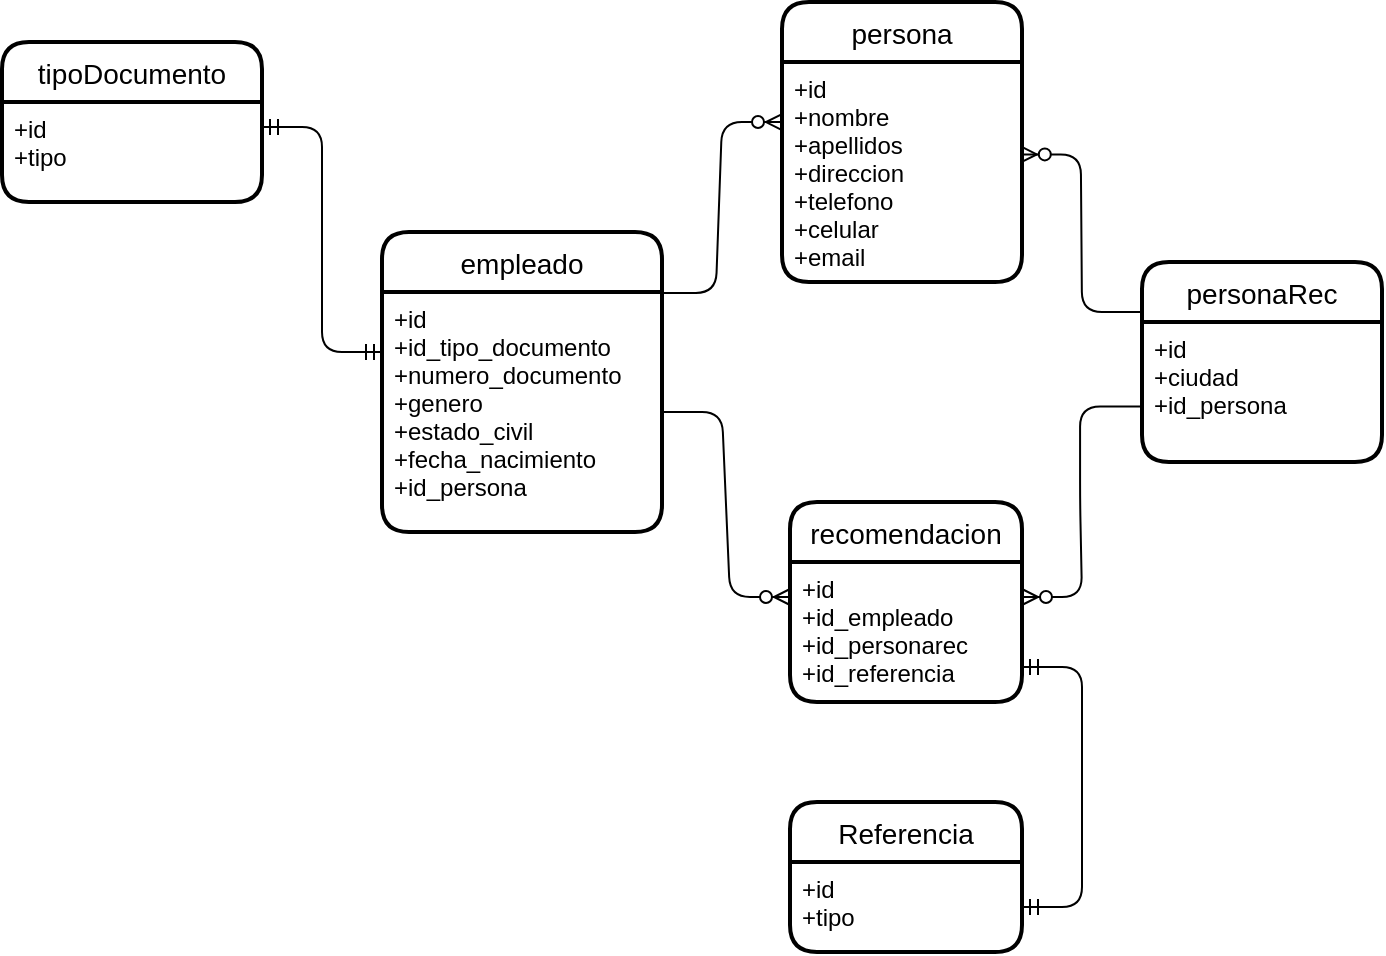 <mxfile version="14.9.3" type="device"><diagram id="mXrS1bWBonxSjBd5YaG2" name="Page-1"><mxGraphModel dx="1035" dy="552" grid="1" gridSize="10" guides="1" tooltips="1" connect="1" arrows="1" fold="1" page="1" pageScale="1" pageWidth="827" pageHeight="1169" math="0" shadow="0"><root><mxCell id="0"/><mxCell id="1" parent="0"/><mxCell id="XEVsGi7ddhpexTijTXXy-1" value="persona" style="swimlane;childLayout=stackLayout;horizontal=1;startSize=30;horizontalStack=0;rounded=1;fontSize=14;fontStyle=0;strokeWidth=2;resizeParent=0;resizeLast=1;shadow=0;dashed=0;align=center;" parent="1" vertex="1"><mxGeometry x="440" y="100" width="120" height="140" as="geometry"/></mxCell><mxCell id="XEVsGi7ddhpexTijTXXy-2" value="+id&#10;+nombre&#10;+apellidos&#10;+direccion&#10;+telefono&#10;+celular&#10;+email" style="align=left;strokeColor=none;fillColor=none;spacingLeft=4;fontSize=12;verticalAlign=top;resizable=0;rotatable=0;part=1;" parent="XEVsGi7ddhpexTijTXXy-1" vertex="1"><mxGeometry y="30" width="120" height="110" as="geometry"/></mxCell><mxCell id="XEVsGi7ddhpexTijTXXy-3" value="empleado" style="swimlane;childLayout=stackLayout;horizontal=1;startSize=30;horizontalStack=0;rounded=1;fontSize=14;fontStyle=0;strokeWidth=2;resizeParent=0;resizeLast=1;shadow=0;dashed=0;align=center;" parent="1" vertex="1"><mxGeometry x="240" y="215" width="140" height="150" as="geometry"/></mxCell><mxCell id="XEVsGi7ddhpexTijTXXy-4" value="+id&#10;+id_tipo_documento&#10;+numero_documento&#10;+genero&#10;+estado_civil&#10;+fecha_nacimiento&#10;+id_persona&#10;" style="align=left;strokeColor=none;fillColor=none;spacingLeft=4;fontSize=12;verticalAlign=top;resizable=0;rotatable=0;part=1;" parent="XEVsGi7ddhpexTijTXXy-3" vertex="1"><mxGeometry y="30" width="140" height="120" as="geometry"/></mxCell><mxCell id="XEVsGi7ddhpexTijTXXy-5" value="personaRec" style="swimlane;childLayout=stackLayout;horizontal=1;startSize=30;horizontalStack=0;rounded=1;fontSize=14;fontStyle=0;strokeWidth=2;resizeParent=0;resizeLast=1;shadow=0;dashed=0;align=center;" parent="1" vertex="1"><mxGeometry x="620" y="230" width="120" height="100" as="geometry"/></mxCell><mxCell id="XEVsGi7ddhpexTijTXXy-6" value="+id&#10;+ciudad&#10;+id_persona" style="align=left;strokeColor=none;fillColor=none;spacingLeft=4;fontSize=12;verticalAlign=top;resizable=0;rotatable=0;part=1;" parent="XEVsGi7ddhpexTijTXXy-5" vertex="1"><mxGeometry y="30" width="120" height="70" as="geometry"/></mxCell><mxCell id="XEVsGi7ddhpexTijTXXy-8" value="" style="edgeStyle=entityRelationEdgeStyle;fontSize=12;html=1;endArrow=ERzeroToMany;endFill=1;exitX=0.978;exitY=0.203;exitDx=0;exitDy=0;exitPerimeter=0;entryX=0;entryY=0.273;entryDx=0;entryDy=0;entryPerimeter=0;" parent="1" source="XEVsGi7ddhpexTijTXXy-3" target="XEVsGi7ddhpexTijTXXy-2" edge="1"><mxGeometry width="100" height="100" relative="1" as="geometry"><mxPoint x="490" y="400" as="sourcePoint"/><mxPoint x="590" y="300" as="targetPoint"/></mxGeometry></mxCell><mxCell id="XEVsGi7ddhpexTijTXXy-9" value="" style="edgeStyle=entityRelationEdgeStyle;fontSize=12;html=1;endArrow=ERzeroToMany;endFill=1;exitX=0;exitY=0.25;exitDx=0;exitDy=0;entryX=0.995;entryY=0.42;entryDx=0;entryDy=0;entryPerimeter=0;" parent="1" source="XEVsGi7ddhpexTijTXXy-5" target="XEVsGi7ddhpexTijTXXy-2" edge="1"><mxGeometry width="100" height="100" relative="1" as="geometry"><mxPoint x="490" y="400" as="sourcePoint"/><mxPoint x="600" y="150" as="targetPoint"/></mxGeometry></mxCell><mxCell id="XEVsGi7ddhpexTijTXXy-10" value="recomendacion" style="swimlane;childLayout=stackLayout;horizontal=1;startSize=30;horizontalStack=0;rounded=1;fontSize=14;fontStyle=0;strokeWidth=2;resizeParent=0;resizeLast=1;shadow=0;dashed=0;align=center;" parent="1" vertex="1"><mxGeometry x="444" y="350" width="116" height="100" as="geometry"/></mxCell><mxCell id="XEVsGi7ddhpexTijTXXy-11" value="+id&#10;+id_empleado&#10;+id_personarec&#10;+id_referencia" style="align=left;strokeColor=none;fillColor=none;spacingLeft=4;fontSize=12;verticalAlign=top;resizable=0;rotatable=0;part=1;" parent="XEVsGi7ddhpexTijTXXy-10" vertex="1"><mxGeometry y="30" width="116" height="70" as="geometry"/></mxCell><mxCell id="XEVsGi7ddhpexTijTXXy-12" value="" style="edgeStyle=entityRelationEdgeStyle;fontSize=12;html=1;endArrow=ERzeroToMany;endFill=1;entryX=0;entryY=0.25;entryDx=0;entryDy=0;" parent="1" source="XEVsGi7ddhpexTijTXXy-4" edge="1" target="XEVsGi7ddhpexTijTXXy-11"><mxGeometry width="100" height="100" relative="1" as="geometry"><mxPoint x="490" y="400" as="sourcePoint"/><mxPoint x="430" y="450" as="targetPoint"/></mxGeometry></mxCell><mxCell id="XEVsGi7ddhpexTijTXXy-13" value="" style="edgeStyle=entityRelationEdgeStyle;fontSize=12;html=1;endArrow=ERzeroToMany;endFill=1;exitX=-0.008;exitY=0.603;exitDx=0;exitDy=0;exitPerimeter=0;entryX=1;entryY=0.25;entryDx=0;entryDy=0;" parent="1" source="XEVsGi7ddhpexTijTXXy-6" target="XEVsGi7ddhpexTijTXXy-11" edge="1"><mxGeometry width="100" height="100" relative="1" as="geometry"><mxPoint x="500" y="331" as="sourcePoint"/><mxPoint x="596" y="450" as="targetPoint"/></mxGeometry></mxCell><mxCell id="wrd1lslm12GH9nAupnZs-3" value="tipoDocumento" style="swimlane;childLayout=stackLayout;horizontal=1;startSize=30;horizontalStack=0;rounded=1;fontSize=14;fontStyle=0;strokeWidth=2;resizeParent=0;resizeLast=1;shadow=0;dashed=0;align=center;" vertex="1" parent="1"><mxGeometry x="50" y="120" width="130" height="80" as="geometry"/></mxCell><mxCell id="wrd1lslm12GH9nAupnZs-4" value="+id&#10;+tipo" style="align=left;strokeColor=none;fillColor=none;spacingLeft=4;fontSize=12;verticalAlign=top;resizable=0;rotatable=0;part=1;" vertex="1" parent="wrd1lslm12GH9nAupnZs-3"><mxGeometry y="30" width="130" height="50" as="geometry"/></mxCell><mxCell id="wrd1lslm12GH9nAupnZs-9" value="" style="edgeStyle=entityRelationEdgeStyle;fontSize=12;html=1;endArrow=ERmandOne;startArrow=ERmandOne;entryX=1;entryY=0.25;entryDx=0;entryDy=0;exitX=0;exitY=0.25;exitDx=0;exitDy=0;exitPerimeter=0;" edge="1" parent="1" source="XEVsGi7ddhpexTijTXXy-4" target="wrd1lslm12GH9nAupnZs-4"><mxGeometry width="100" height="100" relative="1" as="geometry"><mxPoint x="430" y="350" as="sourcePoint"/><mxPoint x="530" y="250" as="targetPoint"/></mxGeometry></mxCell><mxCell id="wrd1lslm12GH9nAupnZs-13" value="Referencia" style="swimlane;childLayout=stackLayout;horizontal=1;startSize=30;horizontalStack=0;rounded=1;fontSize=14;fontStyle=0;strokeWidth=2;resizeParent=0;resizeLast=1;shadow=0;dashed=0;align=center;" vertex="1" parent="1"><mxGeometry x="444" y="500" width="116" height="75" as="geometry"/></mxCell><mxCell id="wrd1lslm12GH9nAupnZs-14" value="+id&#10;+tipo" style="align=left;strokeColor=none;fillColor=none;spacingLeft=4;fontSize=12;verticalAlign=top;resizable=0;rotatable=0;part=1;" vertex="1" parent="wrd1lslm12GH9nAupnZs-13"><mxGeometry y="30" width="116" height="45" as="geometry"/></mxCell><mxCell id="wrd1lslm12GH9nAupnZs-17" value="" style="edgeStyle=entityRelationEdgeStyle;fontSize=12;html=1;endArrow=ERmandOne;startArrow=ERmandOne;exitX=1;exitY=0.5;exitDx=0;exitDy=0;entryX=1;entryY=0.75;entryDx=0;entryDy=0;" edge="1" parent="1" source="wrd1lslm12GH9nAupnZs-14" target="XEVsGi7ddhpexTijTXXy-11"><mxGeometry width="100" height="100" relative="1" as="geometry"><mxPoint x="680" y="480" as="sourcePoint"/><mxPoint x="560" y="432" as="targetPoint"/></mxGeometry></mxCell></root></mxGraphModel></diagram></mxfile>